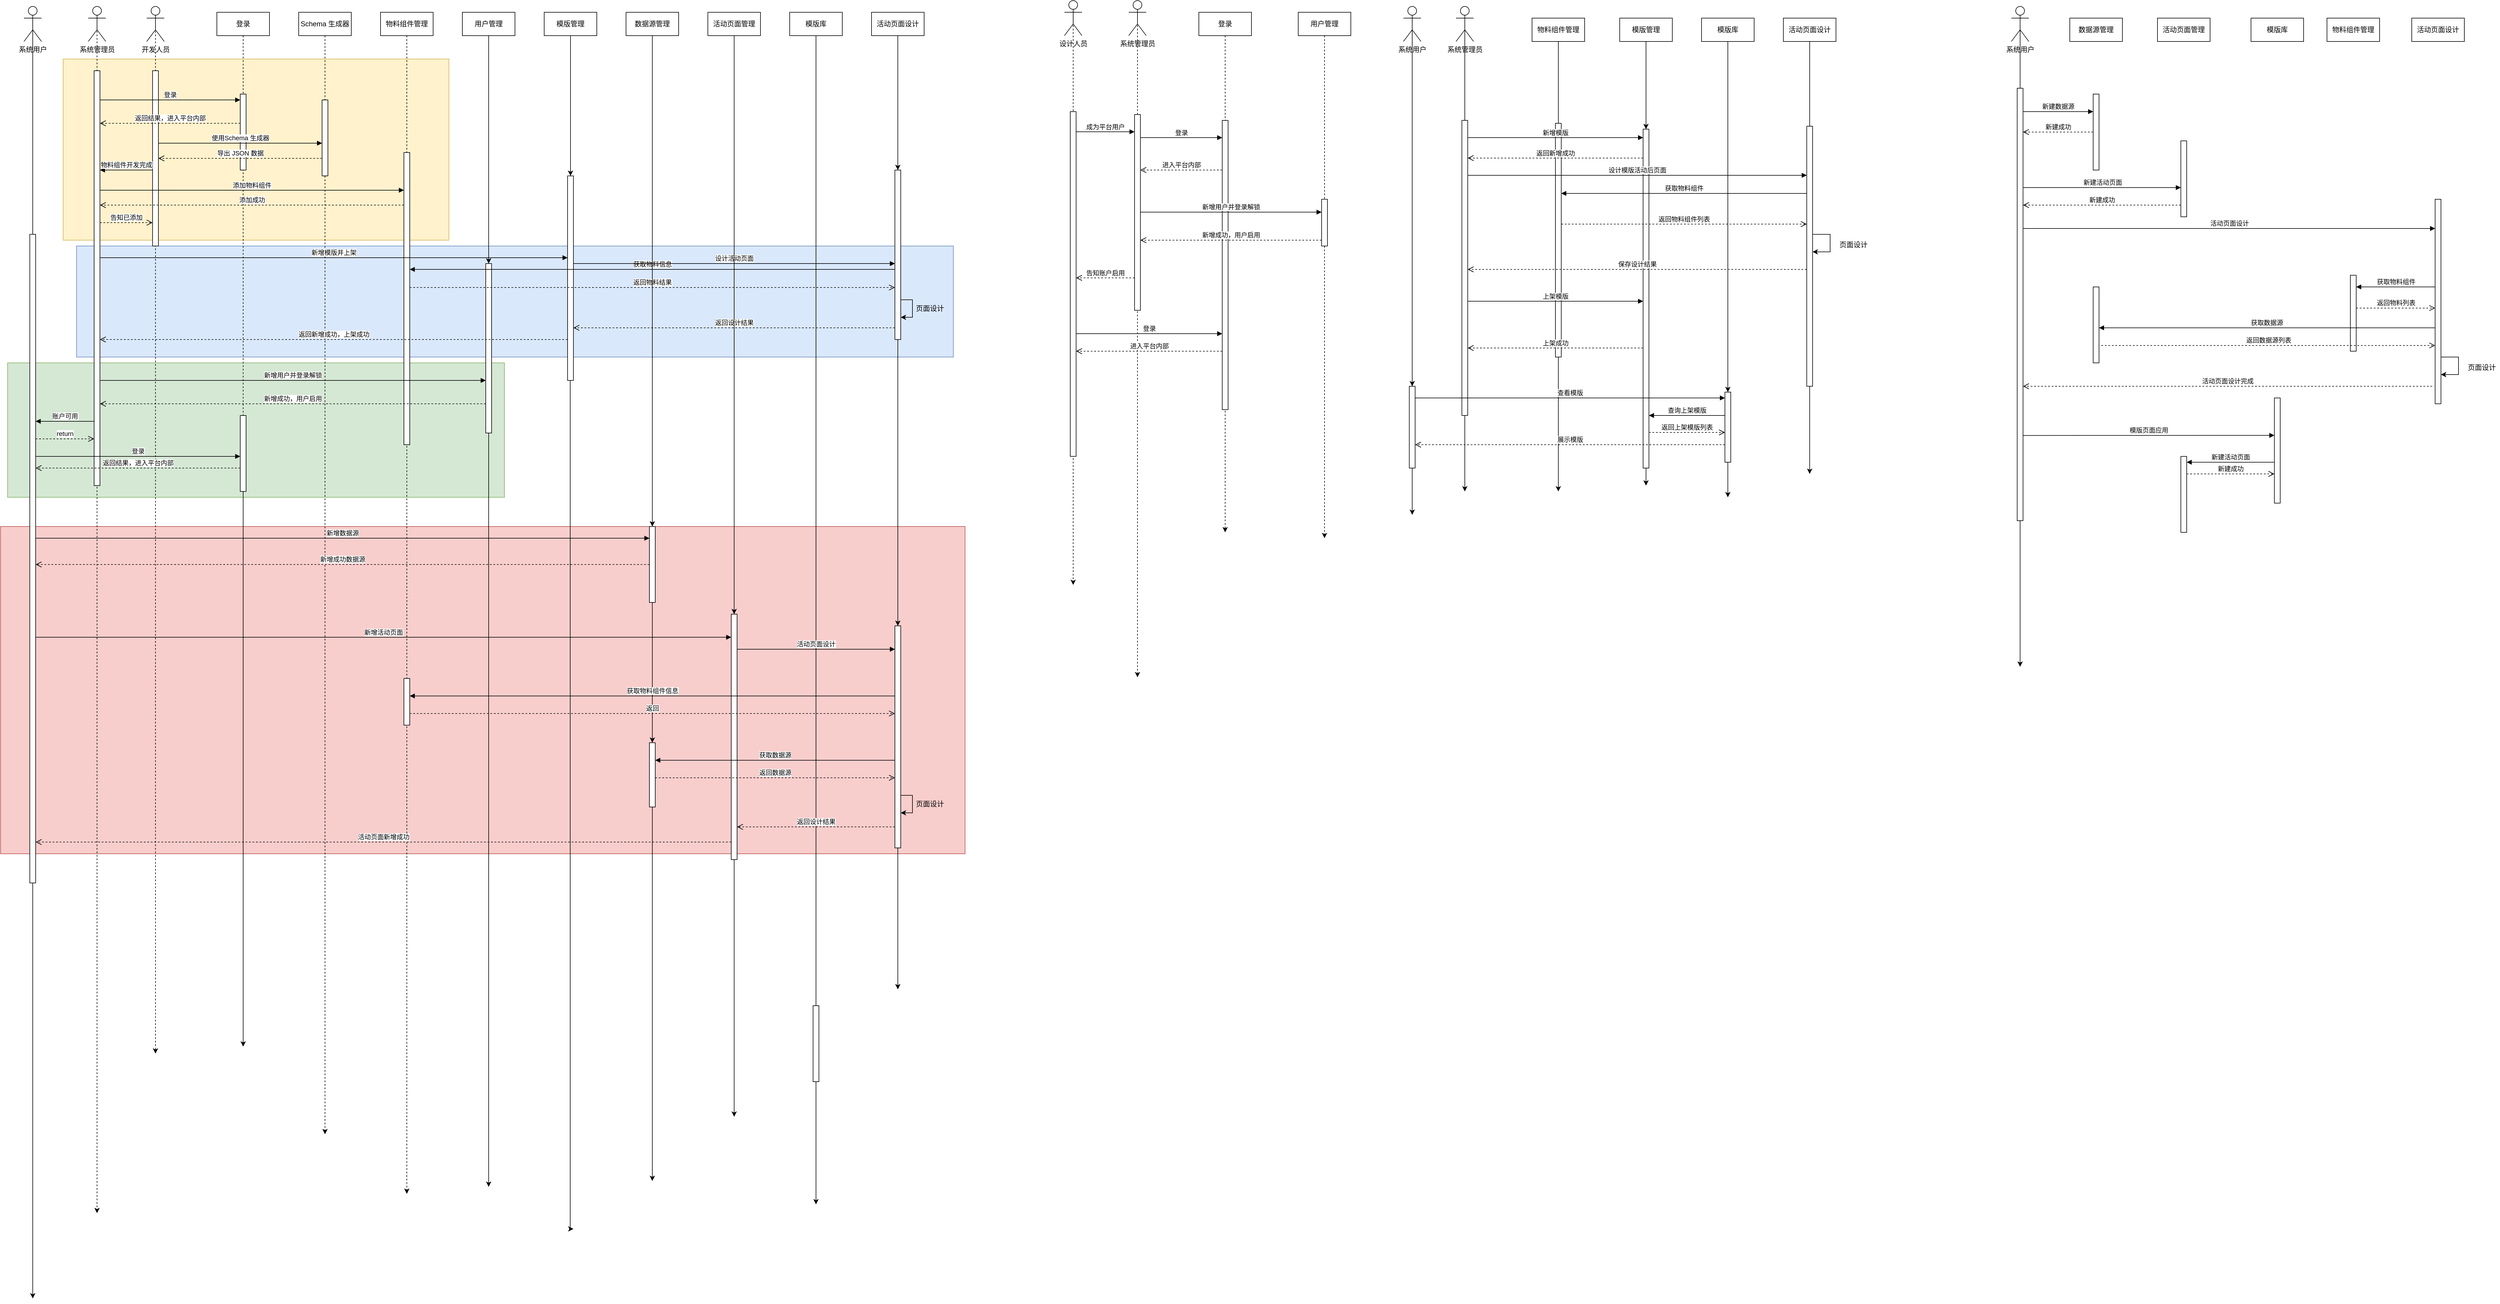 <mxfile version="24.0.5" type="github">
  <diagram name="第 1 页" id="caf_1REVSn8JRjJEHCf_">
    <mxGraphModel dx="1468" dy="938" grid="1" gridSize="10" guides="1" tooltips="1" connect="1" arrows="1" fold="1" page="1" pageScale="1" pageWidth="827" pageHeight="1169" math="0" shadow="0">
      <root>
        <mxCell id="0" />
        <mxCell id="1" parent="0" />
        <mxCell id="CDrrQhluDF5SGl6vh9CH-80" value="" style="rounded=0;whiteSpace=wrap;html=1;fillColor=#f8cecc;strokeColor=#b85450;" vertex="1" parent="1">
          <mxGeometry x="60" y="1240" width="1650" height="560" as="geometry" />
        </mxCell>
        <mxCell id="CDrrQhluDF5SGl6vh9CH-58" value="" style="rounded=0;whiteSpace=wrap;html=1;fillColor=#d5e8d4;strokeColor=#82b366;" vertex="1" parent="1">
          <mxGeometry x="72" y="960" width="850" height="230" as="geometry" />
        </mxCell>
        <mxCell id="CDrrQhluDF5SGl6vh9CH-55" value="" style="rounded=0;whiteSpace=wrap;html=1;fillColor=#dae8fc;strokeColor=#6c8ebf;" vertex="1" parent="1">
          <mxGeometry x="190" y="760" width="1500" height="190" as="geometry" />
        </mxCell>
        <mxCell id="CDrrQhluDF5SGl6vh9CH-53" value="" style="rounded=0;whiteSpace=wrap;html=1;fillColor=#fff2cc;strokeColor=#d6b656;" vertex="1" parent="1">
          <mxGeometry x="167" y="440" width="660" height="310" as="geometry" />
        </mxCell>
        <mxCell id="ha9m3MglX8LXZOVHsXi--34" style="edgeStyle=orthogonalEdgeStyle;rounded=0;orthogonalLoop=1;jettySize=auto;html=1;exitX=0.5;exitY=0.5;exitDx=0;exitDy=0;exitPerimeter=0;dashed=1;" parent="1" source="ha9m3MglX8LXZOVHsXi--2" edge="1">
          <mxGeometry relative="1" as="geometry">
            <mxPoint x="225" y="2415" as="targetPoint" />
          </mxGeometry>
        </mxCell>
        <mxCell id="ha9m3MglX8LXZOVHsXi--2" value="系统管理员" style="shape=umlActor;verticalLabelPosition=bottom;verticalAlign=top;html=1;outlineConnect=0;" parent="1" vertex="1">
          <mxGeometry x="210" y="350" width="30" height="60" as="geometry" />
        </mxCell>
        <mxCell id="ha9m3MglX8LXZOVHsXi--36" style="edgeStyle=orthogonalEdgeStyle;rounded=0;orthogonalLoop=1;jettySize=auto;html=1;exitX=0.5;exitY=0.5;exitDx=0;exitDy=0;exitPerimeter=0;dashed=1;" parent="1" source="ha9m3MglX8LXZOVHsXi--4" edge="1">
          <mxGeometry relative="1" as="geometry">
            <mxPoint x="325" y="2142" as="targetPoint" />
          </mxGeometry>
        </mxCell>
        <mxCell id="ha9m3MglX8LXZOVHsXi--4" value="开发人员" style="shape=umlActor;verticalLabelPosition=bottom;verticalAlign=top;html=1;outlineConnect=0;" parent="1" vertex="1">
          <mxGeometry x="310" y="350" width="30" height="60" as="geometry" />
        </mxCell>
        <mxCell id="NpqbZNAZsf2v34RqNU3o-10" style="edgeStyle=orthogonalEdgeStyle;rounded=0;orthogonalLoop=1;jettySize=auto;html=1;exitX=0.5;exitY=1;exitDx=0;exitDy=0;" parent="1" source="NpqbZNAZsf2v34RqNU3o-6" edge="1">
          <mxGeometry relative="1" as="geometry">
            <mxPoint x="475" y="2130" as="targetPoint" />
          </mxGeometry>
        </mxCell>
        <mxCell id="ha9m3MglX8LXZOVHsXi--5" value="登录" style="rounded=0;whiteSpace=wrap;html=1;" parent="1" vertex="1">
          <mxGeometry x="430" y="360" width="90" height="40" as="geometry" />
        </mxCell>
        <mxCell id="ha9m3MglX8LXZOVHsXi--31" style="edgeStyle=orthogonalEdgeStyle;rounded=0;orthogonalLoop=1;jettySize=auto;html=1;exitX=0.5;exitY=0.5;exitDx=0;exitDy=0;exitPerimeter=0;" parent="1" source="ha9m3MglX8LXZOVHsXi--6" edge="1">
          <mxGeometry relative="1" as="geometry">
            <mxPoint x="115" y="2561" as="targetPoint" />
          </mxGeometry>
        </mxCell>
        <mxCell id="ha9m3MglX8LXZOVHsXi--6" value="系统用户" style="shape=umlActor;verticalLabelPosition=bottom;verticalAlign=top;html=1;outlineConnect=0;" parent="1" vertex="1">
          <mxGeometry x="100" y="350" width="30" height="60" as="geometry" />
        </mxCell>
        <mxCell id="CDrrQhluDF5SGl6vh9CH-6" style="edgeStyle=orthogonalEdgeStyle;rounded=0;orthogonalLoop=1;jettySize=auto;html=1;exitX=0.5;exitY=1;exitDx=0;exitDy=0;dashed=1;" edge="1" parent="1" source="ha9m3MglX8LXZOVHsXi--7">
          <mxGeometry relative="1" as="geometry">
            <mxPoint x="615" y="2280" as="targetPoint" />
          </mxGeometry>
        </mxCell>
        <mxCell id="ha9m3MglX8LXZOVHsXi--7" value="Schema 生成器" style="rounded=0;whiteSpace=wrap;html=1;" parent="1" vertex="1">
          <mxGeometry x="570" y="360" width="90" height="40" as="geometry" />
        </mxCell>
        <mxCell id="CDrrQhluDF5SGl6vh9CH-10" style="edgeStyle=orthogonalEdgeStyle;rounded=0;orthogonalLoop=1;jettySize=auto;html=1;exitX=0.5;exitY=1;exitDx=0;exitDy=0;dashed=1;" edge="1" parent="1" source="ha9m3MglX8LXZOVHsXi--8">
          <mxGeometry relative="1" as="geometry">
            <mxPoint x="755" y="2382" as="targetPoint" />
          </mxGeometry>
        </mxCell>
        <mxCell id="ha9m3MglX8LXZOVHsXi--8" value="物料组件管理" style="rounded=0;whiteSpace=wrap;html=1;" parent="1" vertex="1">
          <mxGeometry x="710" y="360" width="90" height="40" as="geometry" />
        </mxCell>
        <mxCell id="CDrrQhluDF5SGl6vh9CH-29" style="edgeStyle=orthogonalEdgeStyle;rounded=0;orthogonalLoop=1;jettySize=auto;html=1;exitX=0.5;exitY=1;exitDx=0;exitDy=0;" edge="1" parent="1" source="CDrrQhluDF5SGl6vh9CH-28">
          <mxGeometry relative="1" as="geometry">
            <mxPoint x="895" y="2370" as="targetPoint" />
          </mxGeometry>
        </mxCell>
        <mxCell id="ha9m3MglX8LXZOVHsXi--9" value="用户管理" style="rounded=0;whiteSpace=wrap;html=1;" parent="1" vertex="1">
          <mxGeometry x="850" y="360" width="90" height="40" as="geometry" />
        </mxCell>
        <mxCell id="ha9m3MglX8LXZOVHsXi--10" value="模版管理" style="rounded=0;whiteSpace=wrap;html=1;" parent="1" vertex="1">
          <mxGeometry x="990" y="360" width="90" height="40" as="geometry" />
        </mxCell>
        <mxCell id="CDrrQhluDF5SGl6vh9CH-46" style="edgeStyle=orthogonalEdgeStyle;rounded=0;orthogonalLoop=1;jettySize=auto;html=1;exitX=0.5;exitY=1;exitDx=0;exitDy=0;" edge="1" parent="1" source="CDrrQhluDF5SGl6vh9CH-70">
          <mxGeometry relative="1" as="geometry">
            <mxPoint x="1175" y="2360" as="targetPoint" />
          </mxGeometry>
        </mxCell>
        <mxCell id="ha9m3MglX8LXZOVHsXi--11" value="数据源管理" style="rounded=0;whiteSpace=wrap;html=1;" parent="1" vertex="1">
          <mxGeometry x="1130" y="360" width="90" height="40" as="geometry" />
        </mxCell>
        <mxCell id="CDrrQhluDF5SGl6vh9CH-63" style="edgeStyle=orthogonalEdgeStyle;rounded=0;orthogonalLoop=1;jettySize=auto;html=1;exitX=0.5;exitY=1;exitDx=0;exitDy=0;" edge="1" parent="1" source="CDrrQhluDF5SGl6vh9CH-62">
          <mxGeometry relative="1" as="geometry">
            <mxPoint x="1315" y="2250" as="targetPoint" />
          </mxGeometry>
        </mxCell>
        <mxCell id="ha9m3MglX8LXZOVHsXi--12" value="活动页面管理" style="rounded=0;whiteSpace=wrap;html=1;" parent="1" vertex="1">
          <mxGeometry x="1270" y="360" width="90" height="40" as="geometry" />
        </mxCell>
        <mxCell id="CDrrQhluDF5SGl6vh9CH-82" style="edgeStyle=orthogonalEdgeStyle;rounded=0;orthogonalLoop=1;jettySize=auto;html=1;exitX=0.5;exitY=1;exitDx=0;exitDy=0;" edge="1" parent="1" source="ha9m3MglX8LXZOVHsXi--13">
          <mxGeometry relative="1" as="geometry">
            <mxPoint x="1455" y="2400" as="targetPoint" />
          </mxGeometry>
        </mxCell>
        <mxCell id="ha9m3MglX8LXZOVHsXi--13" value="模版库" style="rounded=0;whiteSpace=wrap;html=1;" parent="1" vertex="1">
          <mxGeometry x="1410" y="360" width="90" height="40" as="geometry" />
        </mxCell>
        <mxCell id="CDrrQhluDF5SGl6vh9CH-19" style="edgeStyle=orthogonalEdgeStyle;rounded=0;orthogonalLoop=1;jettySize=auto;html=1;exitX=0.5;exitY=1;exitDx=0;exitDy=0;" edge="1" parent="1" source="CDrrQhluDF5SGl6vh9CH-66">
          <mxGeometry relative="1" as="geometry">
            <mxPoint x="1595" y="2032" as="targetPoint" />
          </mxGeometry>
        </mxCell>
        <mxCell id="ha9m3MglX8LXZOVHsXi--14" value="活动页面设计" style="rounded=0;whiteSpace=wrap;html=1;" parent="1" vertex="1">
          <mxGeometry x="1550" y="360" width="90" height="40" as="geometry" />
        </mxCell>
        <mxCell id="ha9m3MglX8LXZOVHsXi--28" value="" style="html=1;points=[[0,0,0,0,5],[0,1,0,0,-5],[1,0,0,0,5],[1,1,0,0,-5]];perimeter=orthogonalPerimeter;outlineConnect=0;targetShapes=umlLifeline;portConstraint=eastwest;newEdgeStyle={&quot;curved&quot;:0,&quot;rounded&quot;:0};" parent="1" vertex="1">
          <mxGeometry x="110" y="740" width="10" height="1110" as="geometry" />
        </mxCell>
        <mxCell id="ha9m3MglX8LXZOVHsXi--32" value="" style="html=1;points=[[0,0,0,0,5],[0,1,0,0,-5],[1,0,0,0,5],[1,1,0,0,-5]];perimeter=orthogonalPerimeter;outlineConnect=0;targetShapes=umlLifeline;portConstraint=eastwest;newEdgeStyle={&quot;curved&quot;:0,&quot;rounded&quot;:0};" parent="1" vertex="1">
          <mxGeometry x="220" y="460" width="10" height="710" as="geometry" />
        </mxCell>
        <mxCell id="ha9m3MglX8LXZOVHsXi--35" value="" style="html=1;points=[[0,0,0,0,5],[0,1,0,0,-5],[1,0,0,0,5],[1,1,0,0,-5]];perimeter=orthogonalPerimeter;outlineConnect=0;targetShapes=umlLifeline;portConstraint=eastwest;newEdgeStyle={&quot;curved&quot;:0,&quot;rounded&quot;:0};" parent="1" vertex="1">
          <mxGeometry x="320" y="460" width="10" height="300" as="geometry" />
        </mxCell>
        <mxCell id="NpqbZNAZsf2v34RqNU3o-8" value="登录" style="html=1;verticalAlign=bottom;endArrow=block;curved=0;rounded=0;" parent="1" edge="1">
          <mxGeometry width="80" relative="1" as="geometry">
            <mxPoint x="230" y="510" as="sourcePoint" />
            <mxPoint x="470" y="510" as="targetPoint" />
          </mxGeometry>
        </mxCell>
        <mxCell id="NpqbZNAZsf2v34RqNU3o-9" value="返回结果，进入平台内部" style="html=1;verticalAlign=bottom;endArrow=open;dashed=1;endSize=8;curved=0;rounded=0;" parent="1" source="NpqbZNAZsf2v34RqNU3o-2" edge="1">
          <mxGeometry relative="1" as="geometry">
            <mxPoint x="310" y="550" as="sourcePoint" />
            <mxPoint x="230" y="550" as="targetPoint" />
          </mxGeometry>
        </mxCell>
        <mxCell id="NpqbZNAZsf2v34RqNU3o-11" value="" style="edgeStyle=orthogonalEdgeStyle;rounded=0;orthogonalLoop=1;jettySize=auto;html=1;exitX=0.5;exitY=1;exitDx=0;exitDy=0;endArrow=none;endFill=0;dashed=1;" parent="1" source="ha9m3MglX8LXZOVHsXi--5" target="NpqbZNAZsf2v34RqNU3o-6" edge="1">
          <mxGeometry relative="1" as="geometry">
            <mxPoint x="475" y="1492" as="targetPoint" />
            <mxPoint x="475" y="400" as="sourcePoint" />
            <Array as="points">
              <mxPoint x="475" y="870" />
              <mxPoint x="475" y="870" />
            </Array>
          </mxGeometry>
        </mxCell>
        <mxCell id="NpqbZNAZsf2v34RqNU3o-2" value="" style="html=1;points=[[0,0,0,0,5],[0,1,0,0,-5],[1,0,0,0,5],[1,1,0,0,-5]];perimeter=orthogonalPerimeter;outlineConnect=0;targetShapes=umlLifeline;portConstraint=eastwest;newEdgeStyle={&quot;curved&quot;:0,&quot;rounded&quot;:0};" parent="1" vertex="1">
          <mxGeometry x="470" y="500" width="10" height="130" as="geometry" />
        </mxCell>
        <mxCell id="NpqbZNAZsf2v34RqNU3o-6" value="" style="html=1;points=[[0,0,0,0,5],[0,1,0,0,-5],[1,0,0,0,5],[1,1,0,0,-5]];perimeter=orthogonalPerimeter;outlineConnect=0;targetShapes=umlLifeline;portConstraint=eastwest;newEdgeStyle={&quot;curved&quot;:0,&quot;rounded&quot;:0};" parent="1" vertex="1">
          <mxGeometry x="470" y="1050" width="10" height="130" as="geometry" />
        </mxCell>
        <mxCell id="NpqbZNAZsf2v34RqNU3o-12" value="" style="html=1;points=[[0,0,0,0,5],[0,1,0,0,-5],[1,0,0,0,5],[1,1,0,0,-5]];perimeter=orthogonalPerimeter;outlineConnect=0;targetShapes=umlLifeline;portConstraint=eastwest;newEdgeStyle={&quot;curved&quot;:0,&quot;rounded&quot;:0};" parent="1" vertex="1">
          <mxGeometry x="610" y="510" width="10" height="130" as="geometry" />
        </mxCell>
        <mxCell id="CDrrQhluDF5SGl6vh9CH-1" value="使用Schema 生成器" style="html=1;verticalAlign=bottom;endArrow=block;curved=0;rounded=0;" edge="1" parent="1">
          <mxGeometry width="80" relative="1" as="geometry">
            <mxPoint x="330" y="584" as="sourcePoint" />
            <mxPoint x="610" y="584" as="targetPoint" />
          </mxGeometry>
        </mxCell>
        <mxCell id="CDrrQhluDF5SGl6vh9CH-2" value="导出 JSON 数据" style="html=1;verticalAlign=bottom;endArrow=open;dashed=1;endSize=8;curved=0;rounded=0;" edge="1" parent="1">
          <mxGeometry relative="1" as="geometry">
            <mxPoint x="610" y="610" as="sourcePoint" />
            <mxPoint x="330" y="610" as="targetPoint" />
          </mxGeometry>
        </mxCell>
        <mxCell id="CDrrQhluDF5SGl6vh9CH-7" value="" style="html=1;points=[[0,0,0,0,5],[0,1,0,0,-5],[1,0,0,0,5],[1,1,0,0,-5]];perimeter=orthogonalPerimeter;outlineConnect=0;targetShapes=umlLifeline;portConstraint=eastwest;newEdgeStyle={&quot;curved&quot;:0,&quot;rounded&quot;:0};" vertex="1" parent="1">
          <mxGeometry x="750" y="600" width="10" height="500" as="geometry" />
        </mxCell>
        <mxCell id="CDrrQhluDF5SGl6vh9CH-8" value="物料组件开发完成" style="html=1;verticalAlign=bottom;endArrow=block;curved=0;rounded=0;" edge="1" parent="1">
          <mxGeometry width="80" relative="1" as="geometry">
            <mxPoint x="320" y="630" as="sourcePoint" />
            <mxPoint x="230" y="630" as="targetPoint" />
          </mxGeometry>
        </mxCell>
        <mxCell id="CDrrQhluDF5SGl6vh9CH-9" value="添加物料组件" style="html=1;verticalAlign=bottom;endArrow=block;curved=0;rounded=0;" edge="1" parent="1" target="CDrrQhluDF5SGl6vh9CH-7">
          <mxGeometry width="80" relative="1" as="geometry">
            <mxPoint x="230" y="664.5" as="sourcePoint" />
            <mxPoint x="310" y="664.5" as="targetPoint" />
            <mxPoint as="offset" />
          </mxGeometry>
        </mxCell>
        <mxCell id="CDrrQhluDF5SGl6vh9CH-11" value="添加成功" style="html=1;verticalAlign=bottom;endArrow=open;dashed=1;endSize=8;curved=0;rounded=0;exitX=0;exitY=1;exitDx=0;exitDy=-5;exitPerimeter=0;" edge="1" parent="1">
          <mxGeometry relative="1" as="geometry">
            <mxPoint x="750" y="690" as="sourcePoint" />
            <mxPoint x="230" y="690" as="targetPoint" />
            <mxPoint as="offset" />
          </mxGeometry>
        </mxCell>
        <mxCell id="CDrrQhluDF5SGl6vh9CH-13" value="告知已添加" style="html=1;verticalAlign=bottom;endArrow=open;dashed=1;endSize=8;curved=0;rounded=0;" edge="1" parent="1" target="ha9m3MglX8LXZOVHsXi--35">
          <mxGeometry relative="1" as="geometry">
            <mxPoint x="230" y="720" as="sourcePoint" />
            <mxPoint x="310" y="720" as="targetPoint" />
            <mxPoint as="offset" />
          </mxGeometry>
        </mxCell>
        <mxCell id="CDrrQhluDF5SGl6vh9CH-22" value="" style="edgeStyle=orthogonalEdgeStyle;rounded=0;orthogonalLoop=1;jettySize=auto;html=1;exitX=0.5;exitY=1;exitDx=0;exitDy=0;" edge="1" parent="1" source="ha9m3MglX8LXZOVHsXi--14" target="CDrrQhluDF5SGl6vh9CH-21">
          <mxGeometry relative="1" as="geometry">
            <mxPoint x="1595" y="1270" as="targetPoint" />
            <mxPoint x="1595" y="400" as="sourcePoint" />
            <Array as="points">
              <mxPoint x="1595" y="650" />
              <mxPoint x="1595" y="650" />
            </Array>
          </mxGeometry>
        </mxCell>
        <mxCell id="CDrrQhluDF5SGl6vh9CH-21" value="" style="html=1;points=[[0,0,0,0,5],[0,1,0,0,-5],[1,0,0,0,5],[1,1,0,0,-5]];perimeter=orthogonalPerimeter;outlineConnect=0;targetShapes=umlLifeline;portConstraint=eastwest;newEdgeStyle={&quot;curved&quot;:0,&quot;rounded&quot;:0};" vertex="1" parent="1">
          <mxGeometry x="1590" y="630" width="10" height="290" as="geometry" />
        </mxCell>
        <mxCell id="CDrrQhluDF5SGl6vh9CH-30" value="" style="edgeStyle=orthogonalEdgeStyle;rounded=0;orthogonalLoop=1;jettySize=auto;html=1;exitX=0.5;exitY=1;exitDx=0;exitDy=0;" edge="1" parent="1" source="ha9m3MglX8LXZOVHsXi--9" target="CDrrQhluDF5SGl6vh9CH-28">
          <mxGeometry relative="1" as="geometry">
            <mxPoint x="895" y="1691" as="targetPoint" />
            <mxPoint x="895" y="400" as="sourcePoint" />
            <Array as="points">
              <mxPoint x="895" y="740" />
              <mxPoint x="895" y="740" />
            </Array>
          </mxGeometry>
        </mxCell>
        <mxCell id="CDrrQhluDF5SGl6vh9CH-28" value="" style="html=1;points=[[0,0,0,0,5],[0,1,0,0,-5],[1,0,0,0,5],[1,1,0,0,-5]];perimeter=orthogonalPerimeter;outlineConnect=0;targetShapes=umlLifeline;portConstraint=eastwest;newEdgeStyle={&quot;curved&quot;:0,&quot;rounded&quot;:0};" vertex="1" parent="1">
          <mxGeometry x="890" y="790" width="10" height="290" as="geometry" />
        </mxCell>
        <mxCell id="CDrrQhluDF5SGl6vh9CH-31" value="新增用户并登录解锁" style="html=1;verticalAlign=bottom;endArrow=block;curved=0;rounded=0;" edge="1" parent="1">
          <mxGeometry width="80" relative="1" as="geometry">
            <mxPoint x="230" y="990" as="sourcePoint" />
            <mxPoint x="890" y="990" as="targetPoint" />
            <mxPoint as="offset" />
          </mxGeometry>
        </mxCell>
        <mxCell id="CDrrQhluDF5SGl6vh9CH-32" value="新增成功，用户启用" style="html=1;verticalAlign=bottom;endArrow=open;dashed=1;endSize=8;curved=0;rounded=0;" edge="1" parent="1">
          <mxGeometry relative="1" as="geometry">
            <mxPoint x="890" y="1030" as="sourcePoint" />
            <mxPoint x="230" y="1030" as="targetPoint" />
            <Array as="points">
              <mxPoint x="690" y="1030" />
            </Array>
            <mxPoint as="offset" />
          </mxGeometry>
        </mxCell>
        <mxCell id="CDrrQhluDF5SGl6vh9CH-33" value="账户可用" style="html=1;verticalAlign=bottom;endArrow=block;curved=0;rounded=0;" edge="1" parent="1">
          <mxGeometry width="80" relative="1" as="geometry">
            <mxPoint x="220" y="1060" as="sourcePoint" />
            <mxPoint x="120" y="1060" as="targetPoint" />
          </mxGeometry>
        </mxCell>
        <mxCell id="CDrrQhluDF5SGl6vh9CH-34" value="return" style="html=1;verticalAlign=bottom;endArrow=open;dashed=1;endSize=8;curved=0;rounded=0;" edge="1" parent="1">
          <mxGeometry relative="1" as="geometry">
            <mxPoint x="120" y="1090" as="sourcePoint" />
            <mxPoint x="220" y="1090" as="targetPoint" />
          </mxGeometry>
        </mxCell>
        <mxCell id="CDrrQhluDF5SGl6vh9CH-35" value="登录" style="html=1;verticalAlign=bottom;endArrow=block;curved=0;rounded=0;" edge="1" parent="1">
          <mxGeometry width="80" relative="1" as="geometry">
            <mxPoint x="120" y="1120" as="sourcePoint" />
            <mxPoint x="470" y="1120" as="targetPoint" />
          </mxGeometry>
        </mxCell>
        <mxCell id="CDrrQhluDF5SGl6vh9CH-36" value="返回结果，进入平台内部" style="html=1;verticalAlign=bottom;endArrow=open;dashed=1;endSize=8;curved=0;rounded=0;" edge="1" parent="1">
          <mxGeometry relative="1" as="geometry">
            <mxPoint x="470" y="1140" as="sourcePoint" />
            <mxPoint x="120" y="1140" as="targetPoint" />
          </mxGeometry>
        </mxCell>
        <mxCell id="CDrrQhluDF5SGl6vh9CH-38" value="" style="edgeStyle=orthogonalEdgeStyle;rounded=0;orthogonalLoop=1;jettySize=auto;html=1;exitX=0.5;exitY=1;exitDx=0;exitDy=0;" edge="1" parent="1" source="ha9m3MglX8LXZOVHsXi--10" target="CDrrQhluDF5SGl6vh9CH-15">
          <mxGeometry relative="1" as="geometry">
            <mxPoint x="1035" y="1230" as="targetPoint" />
            <mxPoint x="1035" y="400" as="sourcePoint" />
            <Array as="points">
              <mxPoint x="1035" y="620" />
              <mxPoint x="1035" y="620" />
            </Array>
          </mxGeometry>
        </mxCell>
        <mxCell id="CDrrQhluDF5SGl6vh9CH-57" style="edgeStyle=orthogonalEdgeStyle;rounded=0;orthogonalLoop=1;jettySize=auto;html=1;curved=0;exitX=1;exitY=1;exitDx=0;exitDy=-5;exitPerimeter=0;" edge="1" parent="1">
          <mxGeometry relative="1" as="geometry">
            <mxPoint x="1040" y="2442" as="targetPoint" />
            <mxPoint x="1034.5" y="990" as="sourcePoint" />
            <Array as="points">
              <mxPoint x="1034.5" y="1055" />
              <mxPoint x="1034.5" y="1055" />
            </Array>
          </mxGeometry>
        </mxCell>
        <mxCell id="CDrrQhluDF5SGl6vh9CH-15" value="" style="html=1;points=[[0,0,0,0,5],[0,1,0,0,-5],[1,0,0,0,5],[1,1,0,0,-5]];perimeter=orthogonalPerimeter;outlineConnect=0;targetShapes=umlLifeline;portConstraint=eastwest;newEdgeStyle={&quot;curved&quot;:0,&quot;rounded&quot;:0};" vertex="1" parent="1">
          <mxGeometry x="1030" y="640" width="10" height="350" as="geometry" />
        </mxCell>
        <mxCell id="CDrrQhluDF5SGl6vh9CH-39" value="新增模版并上架" style="html=1;verticalAlign=bottom;endArrow=block;curved=0;rounded=0;" edge="1" parent="1">
          <mxGeometry width="80" relative="1" as="geometry">
            <mxPoint x="230" y="780" as="sourcePoint" />
            <mxPoint x="1030" y="780" as="targetPoint" />
          </mxGeometry>
        </mxCell>
        <mxCell id="CDrrQhluDF5SGl6vh9CH-40" value="获取物料信息" style="html=1;verticalAlign=bottom;endArrow=block;curved=0;rounded=0;" edge="1" parent="1">
          <mxGeometry width="80" relative="1" as="geometry">
            <mxPoint x="1590" y="800" as="sourcePoint" />
            <mxPoint x="760" y="800" as="targetPoint" />
            <mxPoint as="offset" />
          </mxGeometry>
        </mxCell>
        <mxCell id="CDrrQhluDF5SGl6vh9CH-41" value="返回物料结果" style="html=1;verticalAlign=bottom;endArrow=open;dashed=1;endSize=8;curved=0;rounded=0;" edge="1" parent="1">
          <mxGeometry relative="1" as="geometry">
            <mxPoint x="760" y="831" as="sourcePoint" />
            <mxPoint x="1590" y="831" as="targetPoint" />
            <mxPoint as="offset" />
          </mxGeometry>
        </mxCell>
        <mxCell id="CDrrQhluDF5SGl6vh9CH-42" value="设计活动页面" style="html=1;verticalAlign=bottom;endArrow=block;curved=0;rounded=0;" edge="1" parent="1">
          <mxGeometry width="80" relative="1" as="geometry">
            <mxPoint x="1040" y="790" as="sourcePoint" />
            <mxPoint x="1590" y="790" as="targetPoint" />
            <mxPoint as="offset" />
          </mxGeometry>
        </mxCell>
        <mxCell id="CDrrQhluDF5SGl6vh9CH-43" value="返回设计结果" style="html=1;verticalAlign=bottom;endArrow=open;dashed=1;endSize=8;curved=0;rounded=0;" edge="1" parent="1">
          <mxGeometry relative="1" as="geometry">
            <mxPoint x="1590" y="900" as="sourcePoint" />
            <mxPoint x="1040" y="900" as="targetPoint" />
            <mxPoint as="offset" />
          </mxGeometry>
        </mxCell>
        <mxCell id="CDrrQhluDF5SGl6vh9CH-44" value="返回新增成功，上架成功" style="html=1;verticalAlign=bottom;endArrow=open;dashed=1;endSize=8;curved=0;rounded=0;" edge="1" parent="1">
          <mxGeometry relative="1" as="geometry">
            <mxPoint x="1030" y="920" as="sourcePoint" />
            <mxPoint x="230" y="920" as="targetPoint" />
          </mxGeometry>
        </mxCell>
        <mxCell id="CDrrQhluDF5SGl6vh9CH-47" value="" style="edgeStyle=orthogonalEdgeStyle;rounded=0;orthogonalLoop=1;jettySize=auto;html=1;exitX=0.5;exitY=1;exitDx=0;exitDy=0;" edge="1" parent="1" source="ha9m3MglX8LXZOVHsXi--11" target="CDrrQhluDF5SGl6vh9CH-37">
          <mxGeometry relative="1" as="geometry">
            <mxPoint x="1175" y="1562" as="targetPoint" />
            <mxPoint x="1175" y="400" as="sourcePoint" />
            <Array as="points">
              <mxPoint x="1175" y="950" />
              <mxPoint x="1175" y="950" />
            </Array>
          </mxGeometry>
        </mxCell>
        <mxCell id="CDrrQhluDF5SGl6vh9CH-37" value="" style="html=1;points=[[0,0,0,0,5],[0,1,0,0,-5],[1,0,0,0,5],[1,1,0,0,-5]];perimeter=orthogonalPerimeter;outlineConnect=0;targetShapes=umlLifeline;portConstraint=eastwest;newEdgeStyle={&quot;curved&quot;:0,&quot;rounded&quot;:0};" vertex="1" parent="1">
          <mxGeometry x="1170" y="1240" width="10" height="130" as="geometry" />
        </mxCell>
        <mxCell id="CDrrQhluDF5SGl6vh9CH-50" value="" style="endArrow=classic;html=1;rounded=0;" edge="1" parent="1">
          <mxGeometry width="50" height="50" relative="1" as="geometry">
            <mxPoint x="1600" y="852" as="sourcePoint" />
            <mxPoint x="1600" y="882" as="targetPoint" />
            <Array as="points">
              <mxPoint x="1620" y="852" />
              <mxPoint x="1620" y="882" />
            </Array>
          </mxGeometry>
        </mxCell>
        <mxCell id="CDrrQhluDF5SGl6vh9CH-51" value="页面设计" style="text;html=1;align=center;verticalAlign=middle;whiteSpace=wrap;rounded=0;" vertex="1" parent="1">
          <mxGeometry x="1620" y="852" width="60" height="30" as="geometry" />
        </mxCell>
        <mxCell id="CDrrQhluDF5SGl6vh9CH-60" value="新增数据源" style="html=1;verticalAlign=bottom;endArrow=block;curved=0;rounded=0;" edge="1" parent="1">
          <mxGeometry width="80" relative="1" as="geometry">
            <mxPoint x="120" y="1260" as="sourcePoint" />
            <mxPoint x="1170" y="1260" as="targetPoint" />
          </mxGeometry>
        </mxCell>
        <mxCell id="CDrrQhluDF5SGl6vh9CH-61" value="新增成功数据源" style="html=1;verticalAlign=bottom;endArrow=open;dashed=1;endSize=8;curved=0;rounded=0;" edge="1" parent="1" source="CDrrQhluDF5SGl6vh9CH-37" target="ha9m3MglX8LXZOVHsXi--28">
          <mxGeometry relative="1" as="geometry">
            <mxPoint x="890" y="1320" as="sourcePoint" />
            <mxPoint x="810" y="1320" as="targetPoint" />
            <mxPoint as="offset" />
          </mxGeometry>
        </mxCell>
        <mxCell id="CDrrQhluDF5SGl6vh9CH-64" value="" style="edgeStyle=orthogonalEdgeStyle;rounded=0;orthogonalLoop=1;jettySize=auto;html=1;exitX=0.5;exitY=1;exitDx=0;exitDy=0;" edge="1" parent="1" source="ha9m3MglX8LXZOVHsXi--12" target="CDrrQhluDF5SGl6vh9CH-62">
          <mxGeometry relative="1" as="geometry">
            <mxPoint x="1315" y="2082" as="targetPoint" />
            <mxPoint x="1315" y="400" as="sourcePoint" />
            <Array as="points">
              <mxPoint x="1315" y="1160" />
              <mxPoint x="1315" y="1160" />
            </Array>
          </mxGeometry>
        </mxCell>
        <mxCell id="CDrrQhluDF5SGl6vh9CH-62" value="" style="html=1;points=[[0,0,0,0,5],[0,1,0,0,-5],[1,0,0,0,5],[1,1,0,0,-5]];perimeter=orthogonalPerimeter;outlineConnect=0;targetShapes=umlLifeline;portConstraint=eastwest;newEdgeStyle={&quot;curved&quot;:0,&quot;rounded&quot;:0};" vertex="1" parent="1">
          <mxGeometry x="1310" y="1390" width="10" height="420" as="geometry" />
        </mxCell>
        <mxCell id="CDrrQhluDF5SGl6vh9CH-65" value="新增活动页面" style="html=1;verticalAlign=bottom;endArrow=block;curved=0;rounded=0;" edge="1" parent="1" target="CDrrQhluDF5SGl6vh9CH-62">
          <mxGeometry width="80" relative="1" as="geometry">
            <mxPoint x="120" y="1429.5" as="sourcePoint" />
            <mxPoint x="910" y="1429.5" as="targetPoint" />
            <mxPoint as="offset" />
          </mxGeometry>
        </mxCell>
        <mxCell id="CDrrQhluDF5SGl6vh9CH-67" value="" style="edgeStyle=orthogonalEdgeStyle;rounded=0;orthogonalLoop=1;jettySize=auto;html=1;exitX=0.5;exitY=1;exitDx=0;exitDy=0;" edge="1" parent="1" source="CDrrQhluDF5SGl6vh9CH-21" target="CDrrQhluDF5SGl6vh9CH-66">
          <mxGeometry relative="1" as="geometry">
            <mxPoint x="1595" y="2032" as="targetPoint" />
            <mxPoint x="1595" y="920" as="sourcePoint" />
            <Array as="points">
              <mxPoint x="1595" y="1370" />
              <mxPoint x="1595" y="1370" />
            </Array>
          </mxGeometry>
        </mxCell>
        <mxCell id="CDrrQhluDF5SGl6vh9CH-66" value="" style="html=1;points=[[0,0,0,0,5],[0,1,0,0,-5],[1,0,0,0,5],[1,1,0,0,-5]];perimeter=orthogonalPerimeter;outlineConnect=0;targetShapes=umlLifeline;portConstraint=eastwest;newEdgeStyle={&quot;curved&quot;:0,&quot;rounded&quot;:0};" vertex="1" parent="1">
          <mxGeometry x="1590" y="1410" width="10" height="380" as="geometry" />
        </mxCell>
        <mxCell id="CDrrQhluDF5SGl6vh9CH-68" value="活动页面设计" style="html=1;verticalAlign=bottom;endArrow=block;curved=0;rounded=0;" edge="1" parent="1" target="CDrrQhluDF5SGl6vh9CH-66">
          <mxGeometry width="80" relative="1" as="geometry">
            <mxPoint x="1320" y="1450" as="sourcePoint" />
            <mxPoint x="1400" y="1450" as="targetPoint" />
          </mxGeometry>
        </mxCell>
        <mxCell id="CDrrQhluDF5SGl6vh9CH-69" value="" style="html=1;points=[[0,0,0,0,5],[0,1,0,0,-5],[1,0,0,0,5],[1,1,0,0,-5]];perimeter=orthogonalPerimeter;outlineConnect=0;targetShapes=umlLifeline;portConstraint=eastwest;newEdgeStyle={&quot;curved&quot;:0,&quot;rounded&quot;:0};" vertex="1" parent="1">
          <mxGeometry x="750" y="1500" width="10" height="80" as="geometry" />
        </mxCell>
        <mxCell id="CDrrQhluDF5SGl6vh9CH-71" value="" style="edgeStyle=orthogonalEdgeStyle;rounded=0;orthogonalLoop=1;jettySize=auto;html=1;exitX=0.5;exitY=1;exitDx=0;exitDy=0;" edge="1" parent="1" source="CDrrQhluDF5SGl6vh9CH-37" target="CDrrQhluDF5SGl6vh9CH-70">
          <mxGeometry relative="1" as="geometry">
            <mxPoint x="1175" y="2360" as="targetPoint" />
            <mxPoint x="1175" y="1370" as="sourcePoint" />
            <Array as="points">
              <mxPoint x="1175" y="1530" />
              <mxPoint x="1175" y="1530" />
            </Array>
          </mxGeometry>
        </mxCell>
        <mxCell id="CDrrQhluDF5SGl6vh9CH-70" value="" style="html=1;points=[[0,0,0,0,5],[0,1,0,0,-5],[1,0,0,0,5],[1,1,0,0,-5]];perimeter=orthogonalPerimeter;outlineConnect=0;targetShapes=umlLifeline;portConstraint=eastwest;newEdgeStyle={&quot;curved&quot;:0,&quot;rounded&quot;:0};" vertex="1" parent="1">
          <mxGeometry x="1170" y="1610" width="10" height="110" as="geometry" />
        </mxCell>
        <mxCell id="CDrrQhluDF5SGl6vh9CH-72" value="获取物料组件信息" style="html=1;verticalAlign=bottom;endArrow=block;curved=0;rounded=0;" edge="1" parent="1">
          <mxGeometry width="80" relative="1" as="geometry">
            <mxPoint x="1590" y="1530" as="sourcePoint" />
            <mxPoint x="760" y="1530" as="targetPoint" />
          </mxGeometry>
        </mxCell>
        <mxCell id="CDrrQhluDF5SGl6vh9CH-73" value="返回" style="html=1;verticalAlign=bottom;endArrow=open;dashed=1;endSize=8;curved=0;rounded=0;" edge="1" parent="1">
          <mxGeometry relative="1" as="geometry">
            <mxPoint x="760" y="1560" as="sourcePoint" />
            <mxPoint x="1590" y="1560" as="targetPoint" />
          </mxGeometry>
        </mxCell>
        <mxCell id="CDrrQhluDF5SGl6vh9CH-74" value="获取数据源" style="html=1;verticalAlign=bottom;endArrow=block;curved=0;rounded=0;" edge="1" parent="1">
          <mxGeometry width="80" relative="1" as="geometry">
            <mxPoint x="1590" y="1640" as="sourcePoint" />
            <mxPoint x="1180" y="1640" as="targetPoint" />
          </mxGeometry>
        </mxCell>
        <mxCell id="CDrrQhluDF5SGl6vh9CH-75" value="返回数据源" style="html=1;verticalAlign=bottom;endArrow=open;dashed=1;endSize=8;curved=0;rounded=0;" edge="1" parent="1">
          <mxGeometry relative="1" as="geometry">
            <mxPoint x="1180" y="1670" as="sourcePoint" />
            <mxPoint x="1590" y="1670" as="targetPoint" />
          </mxGeometry>
        </mxCell>
        <mxCell id="CDrrQhluDF5SGl6vh9CH-76" value="" style="endArrow=classic;html=1;rounded=0;" edge="1" parent="1">
          <mxGeometry width="50" height="50" relative="1" as="geometry">
            <mxPoint x="1600" y="1700" as="sourcePoint" />
            <mxPoint x="1600" y="1730" as="targetPoint" />
            <Array as="points">
              <mxPoint x="1620" y="1700" />
              <mxPoint x="1620" y="1730" />
            </Array>
          </mxGeometry>
        </mxCell>
        <mxCell id="CDrrQhluDF5SGl6vh9CH-77" value="页面设计" style="text;html=1;align=center;verticalAlign=middle;whiteSpace=wrap;rounded=0;" vertex="1" parent="1">
          <mxGeometry x="1620" y="1700" width="60" height="30" as="geometry" />
        </mxCell>
        <mxCell id="CDrrQhluDF5SGl6vh9CH-78" value="返回设计结果" style="html=1;verticalAlign=bottom;endArrow=open;dashed=1;endSize=8;curved=0;rounded=0;" edge="1" parent="1">
          <mxGeometry relative="1" as="geometry">
            <mxPoint x="1590" y="1754" as="sourcePoint" />
            <mxPoint x="1320" y="1754" as="targetPoint" />
            <mxPoint as="offset" />
          </mxGeometry>
        </mxCell>
        <mxCell id="CDrrQhluDF5SGl6vh9CH-79" value="活动页面新增成功" style="html=1;verticalAlign=bottom;endArrow=open;dashed=1;endSize=8;curved=0;rounded=0;" edge="1" parent="1" source="CDrrQhluDF5SGl6vh9CH-62">
          <mxGeometry relative="1" as="geometry">
            <mxPoint x="200" y="1780" as="sourcePoint" />
            <mxPoint x="120" y="1780" as="targetPoint" />
          </mxGeometry>
        </mxCell>
        <mxCell id="CDrrQhluDF5SGl6vh9CH-81" value="" style="html=1;points=[[0,0,0,0,5],[0,1,0,0,-5],[1,0,0,0,5],[1,1,0,0,-5]];perimeter=orthogonalPerimeter;outlineConnect=0;targetShapes=umlLifeline;portConstraint=eastwest;newEdgeStyle={&quot;curved&quot;:0,&quot;rounded&quot;:0};" vertex="1" parent="1">
          <mxGeometry x="1450" y="2060" width="10" height="130" as="geometry" />
        </mxCell>
        <mxCell id="CDrrQhluDF5SGl6vh9CH-92" style="edgeStyle=orthogonalEdgeStyle;rounded=0;orthogonalLoop=1;jettySize=auto;html=1;exitX=0.5;exitY=0.5;exitDx=0;exitDy=0;exitPerimeter=0;dashed=1;" edge="1" parent="1" source="CDrrQhluDF5SGl6vh9CH-96">
          <mxGeometry relative="1" as="geometry">
            <mxPoint x="2005" y="1498" as="targetPoint" />
            <Array as="points">
              <mxPoint x="2005" y="640" />
              <mxPoint x="2005" y="640" />
            </Array>
          </mxGeometry>
        </mxCell>
        <mxCell id="CDrrQhluDF5SGl6vh9CH-83" value="系统管理员" style="shape=umlActor;verticalLabelPosition=bottom;verticalAlign=top;html=1;outlineConnect=0;" vertex="1" parent="1">
          <mxGeometry x="1990" y="340" width="30" height="60" as="geometry" />
        </mxCell>
        <mxCell id="CDrrQhluDF5SGl6vh9CH-90" style="edgeStyle=orthogonalEdgeStyle;rounded=0;orthogonalLoop=1;jettySize=auto;html=1;exitX=0.5;exitY=0.5;exitDx=0;exitDy=0;exitPerimeter=0;dashed=1;" edge="1" parent="1" source="CDrrQhluDF5SGl6vh9CH-99">
          <mxGeometry relative="1" as="geometry">
            <mxPoint x="1895" y="1340" as="targetPoint" />
            <Array as="points">
              <mxPoint x="1895" y="620" />
              <mxPoint x="1895" y="620" />
            </Array>
          </mxGeometry>
        </mxCell>
        <mxCell id="CDrrQhluDF5SGl6vh9CH-84" value="设计人员" style="shape=umlActor;verticalLabelPosition=bottom;verticalAlign=top;html=1;outlineConnect=0;" vertex="1" parent="1">
          <mxGeometry x="1880" y="340" width="30" height="60" as="geometry" />
        </mxCell>
        <mxCell id="CDrrQhluDF5SGl6vh9CH-93" style="edgeStyle=orthogonalEdgeStyle;rounded=0;orthogonalLoop=1;jettySize=auto;html=1;exitX=0.5;exitY=1;exitDx=0;exitDy=0;dashed=1;" edge="1" parent="1" source="CDrrQhluDF5SGl6vh9CH-86">
          <mxGeometry relative="1" as="geometry">
            <mxPoint x="2155" y="1250" as="targetPoint" />
          </mxGeometry>
        </mxCell>
        <mxCell id="CDrrQhluDF5SGl6vh9CH-86" value="登录" style="rounded=0;whiteSpace=wrap;html=1;" vertex="1" parent="1">
          <mxGeometry x="2110" y="360" width="90" height="40" as="geometry" />
        </mxCell>
        <mxCell id="CDrrQhluDF5SGl6vh9CH-94" style="edgeStyle=orthogonalEdgeStyle;rounded=0;orthogonalLoop=1;jettySize=auto;html=1;exitX=0.5;exitY=1;exitDx=0;exitDy=0;dashed=1;" edge="1" parent="1" source="CDrrQhluDF5SGl6vh9CH-101">
          <mxGeometry relative="1" as="geometry">
            <mxPoint x="2325" y="1260" as="targetPoint" />
          </mxGeometry>
        </mxCell>
        <mxCell id="CDrrQhluDF5SGl6vh9CH-89" value="用户管理" style="rounded=0;whiteSpace=wrap;html=1;" vertex="1" parent="1">
          <mxGeometry x="2280" y="360" width="90" height="40" as="geometry" />
        </mxCell>
        <mxCell id="CDrrQhluDF5SGl6vh9CH-97" value="" style="edgeStyle=orthogonalEdgeStyle;rounded=0;orthogonalLoop=1;jettySize=auto;html=1;endArrow=none;endFill=0;dashed=1;" edge="1" parent="1" target="CDrrQhluDF5SGl6vh9CH-96">
          <mxGeometry relative="1" as="geometry">
            <mxPoint x="2005" y="1498" as="targetPoint" />
            <mxPoint x="2005" y="370" as="sourcePoint" />
            <Array as="points">
              <mxPoint x="2005" y="500" />
              <mxPoint x="2005" y="500" />
            </Array>
          </mxGeometry>
        </mxCell>
        <mxCell id="CDrrQhluDF5SGl6vh9CH-96" value="" style="html=1;points=[[0,0,0,0,5],[0,1,0,0,-5],[1,0,0,0,5],[1,1,0,0,-5]];perimeter=orthogonalPerimeter;outlineConnect=0;targetShapes=umlLifeline;portConstraint=eastwest;newEdgeStyle={&quot;curved&quot;:0,&quot;rounded&quot;:0};" vertex="1" parent="1">
          <mxGeometry x="2000" y="535" width="10" height="335" as="geometry" />
        </mxCell>
        <mxCell id="CDrrQhluDF5SGl6vh9CH-100" value="" style="html=1;points=[[0,0,0,0,5],[0,1,0,0,-5],[1,0,0,0,5],[1,1,0,0,-5]];perimeter=orthogonalPerimeter;outlineConnect=0;targetShapes=umlLifeline;portConstraint=eastwest;newEdgeStyle={&quot;curved&quot;:0,&quot;rounded&quot;:0};" vertex="1" parent="1">
          <mxGeometry x="2150" y="545" width="10" height="495" as="geometry" />
        </mxCell>
        <mxCell id="CDrrQhluDF5SGl6vh9CH-102" value="登录" style="html=1;verticalAlign=bottom;endArrow=block;curved=0;rounded=0;" edge="1" parent="1" target="CDrrQhluDF5SGl6vh9CH-100">
          <mxGeometry width="80" relative="1" as="geometry">
            <mxPoint x="2010" y="574.5" as="sourcePoint" />
            <mxPoint x="2090" y="574.5" as="targetPoint" />
            <mxPoint as="offset" />
          </mxGeometry>
        </mxCell>
        <mxCell id="CDrrQhluDF5SGl6vh9CH-103" value="进入平台内部" style="html=1;verticalAlign=bottom;endArrow=open;dashed=1;endSize=8;curved=0;rounded=0;exitX=0;exitY=1;exitDx=0;exitDy=-5;exitPerimeter=0;" edge="1" parent="1">
          <mxGeometry relative="1" as="geometry">
            <mxPoint x="2150" y="630" as="sourcePoint" />
            <mxPoint x="2010" y="630" as="targetPoint" />
            <mxPoint as="offset" />
          </mxGeometry>
        </mxCell>
        <mxCell id="CDrrQhluDF5SGl6vh9CH-105" value="" style="edgeStyle=orthogonalEdgeStyle;rounded=0;orthogonalLoop=1;jettySize=auto;html=1;exitX=0.5;exitY=1;exitDx=0;exitDy=0;dashed=1;endArrow=none;endFill=0;" edge="1" parent="1" source="CDrrQhluDF5SGl6vh9CH-89" target="CDrrQhluDF5SGl6vh9CH-101">
          <mxGeometry relative="1" as="geometry">
            <mxPoint x="2325" y="1260" as="targetPoint" />
            <mxPoint x="2325" y="400" as="sourcePoint" />
            <Array as="points">
              <mxPoint x="2325" y="670" />
              <mxPoint x="2325" y="670" />
            </Array>
          </mxGeometry>
        </mxCell>
        <mxCell id="CDrrQhluDF5SGl6vh9CH-101" value="" style="html=1;points=[[0,0,0,0,5],[0,1,0,0,-5],[1,0,0,0,5],[1,1,0,0,-5]];perimeter=orthogonalPerimeter;outlineConnect=0;targetShapes=umlLifeline;portConstraint=eastwest;newEdgeStyle={&quot;curved&quot;:0,&quot;rounded&quot;:0};" vertex="1" parent="1">
          <mxGeometry x="2320" y="680" width="10" height="80" as="geometry" />
        </mxCell>
        <mxCell id="CDrrQhluDF5SGl6vh9CH-106" value="新增用户并登录解锁" style="html=1;verticalAlign=bottom;endArrow=block;curved=0;rounded=0;" edge="1" parent="1" target="CDrrQhluDF5SGl6vh9CH-101">
          <mxGeometry width="80" relative="1" as="geometry">
            <mxPoint x="2010" y="702" as="sourcePoint" />
            <mxPoint x="2090" y="702" as="targetPoint" />
            <mxPoint as="offset" />
          </mxGeometry>
        </mxCell>
        <mxCell id="CDrrQhluDF5SGl6vh9CH-107" value="新增成功，用户启用" style="html=1;verticalAlign=bottom;endArrow=open;dashed=1;endSize=8;curved=0;rounded=0;" edge="1" parent="1">
          <mxGeometry relative="1" as="geometry">
            <mxPoint x="2320" y="750" as="sourcePoint" />
            <mxPoint x="2010" y="750" as="targetPoint" />
          </mxGeometry>
        </mxCell>
        <mxCell id="CDrrQhluDF5SGl6vh9CH-109" value="" style="edgeStyle=orthogonalEdgeStyle;rounded=0;orthogonalLoop=1;jettySize=auto;html=1;exitX=0.5;exitY=0.5;exitDx=0;exitDy=0;exitPerimeter=0;endArrow=none;endFill=0;dashed=1;" edge="1" parent="1" source="CDrrQhluDF5SGl6vh9CH-84" target="CDrrQhluDF5SGl6vh9CH-99">
          <mxGeometry relative="1" as="geometry">
            <mxPoint x="1895" y="1340" as="targetPoint" />
            <mxPoint x="1895" y="370" as="sourcePoint" />
            <Array as="points">
              <mxPoint x="1895" y="470" />
              <mxPoint x="1895" y="470" />
            </Array>
          </mxGeometry>
        </mxCell>
        <mxCell id="CDrrQhluDF5SGl6vh9CH-99" value="" style="html=1;points=[[0,0,0,0,5],[0,1,0,0,-5],[1,0,0,0,5],[1,1,0,0,-5]];perimeter=orthogonalPerimeter;outlineConnect=0;targetShapes=umlLifeline;portConstraint=eastwest;newEdgeStyle={&quot;curved&quot;:0,&quot;rounded&quot;:0};" vertex="1" parent="1">
          <mxGeometry x="1890" y="530" width="10" height="590" as="geometry" />
        </mxCell>
        <mxCell id="CDrrQhluDF5SGl6vh9CH-110" value="成为平台用户" style="html=1;verticalAlign=bottom;endArrow=block;curved=0;rounded=0;" edge="1" parent="1" target="CDrrQhluDF5SGl6vh9CH-96">
          <mxGeometry width="80" relative="1" as="geometry">
            <mxPoint x="1900" y="564.5" as="sourcePoint" />
            <mxPoint x="1980" y="564.5" as="targetPoint" />
          </mxGeometry>
        </mxCell>
        <mxCell id="CDrrQhluDF5SGl6vh9CH-111" value="告知账户启用" style="html=1;verticalAlign=bottom;endArrow=open;dashed=1;endSize=8;curved=0;rounded=0;" edge="1" parent="1" source="CDrrQhluDF5SGl6vh9CH-96">
          <mxGeometry relative="1" as="geometry">
            <mxPoint x="1980" y="814.5" as="sourcePoint" />
            <mxPoint x="1900" y="814.5" as="targetPoint" />
            <mxPoint as="offset" />
          </mxGeometry>
        </mxCell>
        <mxCell id="CDrrQhluDF5SGl6vh9CH-112" value="登录" style="html=1;verticalAlign=bottom;endArrow=block;curved=0;rounded=0;" edge="1" parent="1" target="CDrrQhluDF5SGl6vh9CH-100">
          <mxGeometry width="80" relative="1" as="geometry">
            <mxPoint x="1900" y="910" as="sourcePoint" />
            <mxPoint x="1980" y="910" as="targetPoint" />
          </mxGeometry>
        </mxCell>
        <mxCell id="CDrrQhluDF5SGl6vh9CH-113" value="进入平台内部" style="html=1;verticalAlign=bottom;endArrow=open;dashed=1;endSize=8;curved=0;rounded=0;" edge="1" parent="1" source="CDrrQhluDF5SGl6vh9CH-100">
          <mxGeometry relative="1" as="geometry">
            <mxPoint x="2040" y="940" as="sourcePoint" />
            <mxPoint x="1900" y="940" as="targetPoint" />
            <mxPoint as="offset" />
          </mxGeometry>
        </mxCell>
        <mxCell id="CDrrQhluDF5SGl6vh9CH-131" style="edgeStyle=orthogonalEdgeStyle;rounded=0;orthogonalLoop=1;jettySize=auto;html=1;exitX=0.5;exitY=0.5;exitDx=0;exitDy=0;exitPerimeter=0;" edge="1" parent="1" source="CDrrQhluDF5SGl6vh9CH-115">
          <mxGeometry relative="1" as="geometry">
            <mxPoint x="2565" y="1180" as="targetPoint" />
          </mxGeometry>
        </mxCell>
        <mxCell id="CDrrQhluDF5SGl6vh9CH-115" value="系统管理员" style="shape=umlActor;verticalLabelPosition=bottom;verticalAlign=top;html=1;outlineConnect=0;" vertex="1" parent="1">
          <mxGeometry x="2550" y="350" width="30" height="60" as="geometry" />
        </mxCell>
        <mxCell id="CDrrQhluDF5SGl6vh9CH-132" style="edgeStyle=orthogonalEdgeStyle;rounded=0;orthogonalLoop=1;jettySize=auto;html=1;exitX=0.5;exitY=1;exitDx=0;exitDy=0;" edge="1" parent="1" source="CDrrQhluDF5SGl6vh9CH-116">
          <mxGeometry relative="1" as="geometry">
            <mxPoint x="2725" y="1180" as="targetPoint" />
          </mxGeometry>
        </mxCell>
        <mxCell id="CDrrQhluDF5SGl6vh9CH-116" value="物料组件管理" style="rounded=0;whiteSpace=wrap;html=1;" vertex="1" parent="1">
          <mxGeometry x="2680" y="370" width="90" height="40" as="geometry" />
        </mxCell>
        <mxCell id="CDrrQhluDF5SGl6vh9CH-133" style="edgeStyle=orthogonalEdgeStyle;rounded=0;orthogonalLoop=1;jettySize=auto;html=1;exitX=0.5;exitY=1;exitDx=0;exitDy=0;" edge="1" parent="1" source="CDrrQhluDF5SGl6vh9CH-128">
          <mxGeometry relative="1" as="geometry">
            <mxPoint x="2875" y="1170" as="targetPoint" />
          </mxGeometry>
        </mxCell>
        <mxCell id="CDrrQhluDF5SGl6vh9CH-118" value="模版管理" style="rounded=0;whiteSpace=wrap;html=1;" vertex="1" parent="1">
          <mxGeometry x="2830" y="370" width="90" height="40" as="geometry" />
        </mxCell>
        <mxCell id="CDrrQhluDF5SGl6vh9CH-135" style="edgeStyle=orthogonalEdgeStyle;rounded=0;orthogonalLoop=1;jettySize=auto;html=1;exitX=0.5;exitY=1;exitDx=0;exitDy=0;" edge="1" parent="1" source="CDrrQhluDF5SGl6vh9CH-129">
          <mxGeometry relative="1" as="geometry">
            <mxPoint x="3015" y="1190" as="targetPoint" />
          </mxGeometry>
        </mxCell>
        <mxCell id="CDrrQhluDF5SGl6vh9CH-122" value="模版库" style="rounded=0;whiteSpace=wrap;html=1;" vertex="1" parent="1">
          <mxGeometry x="2970" y="370" width="90" height="40" as="geometry" />
        </mxCell>
        <mxCell id="CDrrQhluDF5SGl6vh9CH-136" style="edgeStyle=orthogonalEdgeStyle;rounded=0;orthogonalLoop=1;jettySize=auto;html=1;exitX=0.5;exitY=1;exitDx=0;exitDy=0;" edge="1" parent="1" source="CDrrQhluDF5SGl6vh9CH-123">
          <mxGeometry relative="1" as="geometry">
            <mxPoint x="3155" y="1150" as="targetPoint" />
          </mxGeometry>
        </mxCell>
        <mxCell id="CDrrQhluDF5SGl6vh9CH-123" value="活动页面设计" style="rounded=0;whiteSpace=wrap;html=1;" vertex="1" parent="1">
          <mxGeometry x="3110" y="370" width="90" height="40" as="geometry" />
        </mxCell>
        <mxCell id="CDrrQhluDF5SGl6vh9CH-125" value="" style="html=1;points=[[0,0,0,0,5],[0,1,0,0,-5],[1,0,0,0,5],[1,1,0,0,-5]];perimeter=orthogonalPerimeter;outlineConnect=0;targetShapes=umlLifeline;portConstraint=eastwest;newEdgeStyle={&quot;curved&quot;:0,&quot;rounded&quot;:0};" vertex="1" parent="1">
          <mxGeometry x="2560" y="545" width="10" height="505" as="geometry" />
        </mxCell>
        <mxCell id="CDrrQhluDF5SGl6vh9CH-126" value="" style="html=1;points=[[0,0,0,0,5],[0,1,0,0,-5],[1,0,0,0,5],[1,1,0,0,-5]];perimeter=orthogonalPerimeter;outlineConnect=0;targetShapes=umlLifeline;portConstraint=eastwest;newEdgeStyle={&quot;curved&quot;:0,&quot;rounded&quot;:0};" vertex="1" parent="1">
          <mxGeometry x="2720" y="550" width="10" height="400" as="geometry" />
        </mxCell>
        <mxCell id="CDrrQhluDF5SGl6vh9CH-130" value="" style="html=1;points=[[0,0,0,0,5],[0,1,0,0,-5],[1,0,0,0,5],[1,1,0,0,-5]];perimeter=orthogonalPerimeter;outlineConnect=0;targetShapes=umlLifeline;portConstraint=eastwest;newEdgeStyle={&quot;curved&quot;:0,&quot;rounded&quot;:0};" vertex="1" parent="1">
          <mxGeometry x="3150" y="555" width="10" height="445" as="geometry" />
        </mxCell>
        <mxCell id="CDrrQhluDF5SGl6vh9CH-134" value="" style="edgeStyle=orthogonalEdgeStyle;rounded=0;orthogonalLoop=1;jettySize=auto;html=1;exitX=0.5;exitY=1;exitDx=0;exitDy=0;" edge="1" parent="1" source="CDrrQhluDF5SGl6vh9CH-118" target="CDrrQhluDF5SGl6vh9CH-128">
          <mxGeometry relative="1" as="geometry">
            <mxPoint x="2875" y="1170" as="targetPoint" />
            <mxPoint x="2875" y="410" as="sourcePoint" />
            <Array as="points">
              <mxPoint x="2875" y="540" />
              <mxPoint x="2875" y="540" />
            </Array>
          </mxGeometry>
        </mxCell>
        <mxCell id="CDrrQhluDF5SGl6vh9CH-128" value="" style="html=1;points=[[0,0,0,0,5],[0,1,0,0,-5],[1,0,0,0,5],[1,1,0,0,-5]];perimeter=orthogonalPerimeter;outlineConnect=0;targetShapes=umlLifeline;portConstraint=eastwest;newEdgeStyle={&quot;curved&quot;:0,&quot;rounded&quot;:0};" vertex="1" parent="1">
          <mxGeometry x="2870" y="560" width="10" height="580" as="geometry" />
        </mxCell>
        <mxCell id="CDrrQhluDF5SGl6vh9CH-138" value="新增模版" style="html=1;verticalAlign=bottom;endArrow=block;curved=0;rounded=0;" edge="1" parent="1">
          <mxGeometry width="80" relative="1" as="geometry">
            <mxPoint x="2570" y="574.5" as="sourcePoint" />
            <mxPoint x="2870" y="574.5" as="targetPoint" />
          </mxGeometry>
        </mxCell>
        <mxCell id="CDrrQhluDF5SGl6vh9CH-139" value="设计模版活动后页面" style="html=1;verticalAlign=bottom;endArrow=block;curved=0;rounded=0;" edge="1" parent="1">
          <mxGeometry width="80" relative="1" as="geometry">
            <mxPoint x="2570" y="639" as="sourcePoint" />
            <mxPoint x="3150" y="639" as="targetPoint" />
            <mxPoint as="offset" />
          </mxGeometry>
        </mxCell>
        <mxCell id="CDrrQhluDF5SGl6vh9CH-140" value="获取物料组件" style="html=1;verticalAlign=bottom;endArrow=block;curved=0;rounded=0;" edge="1" parent="1">
          <mxGeometry width="80" relative="1" as="geometry">
            <mxPoint x="3150" y="670" as="sourcePoint" />
            <mxPoint x="2730" y="670" as="targetPoint" />
            <mxPoint as="offset" />
          </mxGeometry>
        </mxCell>
        <mxCell id="CDrrQhluDF5SGl6vh9CH-141" value="返回物料组件列表" style="html=1;verticalAlign=bottom;endArrow=open;dashed=1;endSize=8;curved=0;rounded=0;" edge="1" parent="1">
          <mxGeometry relative="1" as="geometry">
            <mxPoint x="2730" y="722.5" as="sourcePoint" />
            <mxPoint x="3150" y="722.5" as="targetPoint" />
            <mxPoint as="offset" />
          </mxGeometry>
        </mxCell>
        <mxCell id="CDrrQhluDF5SGl6vh9CH-142" value="" style="endArrow=classic;html=1;rounded=0;" edge="1" parent="1">
          <mxGeometry width="50" height="50" relative="1" as="geometry">
            <mxPoint x="3160" y="740" as="sourcePoint" />
            <mxPoint x="3160" y="770" as="targetPoint" />
            <Array as="points">
              <mxPoint x="3190" y="740" />
              <mxPoint x="3190" y="770" />
              <mxPoint x="3160" y="770" />
            </Array>
          </mxGeometry>
        </mxCell>
        <mxCell id="CDrrQhluDF5SGl6vh9CH-143" value="页面设计" style="text;html=1;align=center;verticalAlign=middle;whiteSpace=wrap;rounded=0;" vertex="1" parent="1">
          <mxGeometry x="3200" y="742.5" width="60" height="30" as="geometry" />
        </mxCell>
        <mxCell id="CDrrQhluDF5SGl6vh9CH-144" value="保存设计结果" style="html=1;verticalAlign=bottom;endArrow=open;dashed=1;endSize=8;curved=0;rounded=0;" edge="1" parent="1" target="CDrrQhluDF5SGl6vh9CH-125">
          <mxGeometry relative="1" as="geometry">
            <mxPoint x="3150" y="800" as="sourcePoint" />
            <mxPoint x="2880" y="800" as="targetPoint" />
          </mxGeometry>
        </mxCell>
        <mxCell id="CDrrQhluDF5SGl6vh9CH-145" value="返回新增成功" style="html=1;verticalAlign=bottom;endArrow=open;dashed=1;endSize=8;curved=0;rounded=0;" edge="1" parent="1" source="CDrrQhluDF5SGl6vh9CH-128">
          <mxGeometry relative="1" as="geometry">
            <mxPoint x="2650" y="609.5" as="sourcePoint" />
            <mxPoint x="2570" y="609.5" as="targetPoint" />
          </mxGeometry>
        </mxCell>
        <mxCell id="CDrrQhluDF5SGl6vh9CH-146" value="上架模版" style="html=1;verticalAlign=bottom;endArrow=block;curved=0;rounded=0;" edge="1" parent="1" target="CDrrQhluDF5SGl6vh9CH-128">
          <mxGeometry width="80" relative="1" as="geometry">
            <mxPoint x="2570" y="854.5" as="sourcePoint" />
            <mxPoint x="2650" y="854.5" as="targetPoint" />
          </mxGeometry>
        </mxCell>
        <mxCell id="CDrrQhluDF5SGl6vh9CH-147" value="上架成功" style="html=1;verticalAlign=bottom;endArrow=open;dashed=1;endSize=8;curved=0;rounded=0;" edge="1" parent="1">
          <mxGeometry relative="1" as="geometry">
            <mxPoint x="2870" y="934.5" as="sourcePoint" />
            <mxPoint x="2570" y="934.5" as="targetPoint" />
            <mxPoint as="offset" />
          </mxGeometry>
        </mxCell>
        <mxCell id="CDrrQhluDF5SGl6vh9CH-150" style="edgeStyle=orthogonalEdgeStyle;rounded=0;orthogonalLoop=1;jettySize=auto;html=1;exitX=0.5;exitY=0.5;exitDx=0;exitDy=0;exitPerimeter=0;" edge="1" parent="1" source="CDrrQhluDF5SGl6vh9CH-152">
          <mxGeometry relative="1" as="geometry">
            <mxPoint x="2475" y="1220" as="targetPoint" />
            <Array as="points">
              <mxPoint x="2475" y="1100" />
              <mxPoint x="2475" y="1100" />
            </Array>
          </mxGeometry>
        </mxCell>
        <mxCell id="CDrrQhluDF5SGl6vh9CH-149" value="系统用户" style="shape=umlActor;verticalLabelPosition=bottom;verticalAlign=top;html=1;outlineConnect=0;" vertex="1" parent="1">
          <mxGeometry x="2460" y="350" width="30" height="60" as="geometry" />
        </mxCell>
        <mxCell id="CDrrQhluDF5SGl6vh9CH-151" value="" style="edgeStyle=orthogonalEdgeStyle;rounded=0;orthogonalLoop=1;jettySize=auto;html=1;exitX=0.5;exitY=0.5;exitDx=0;exitDy=0;exitPerimeter=0;" edge="1" parent="1" source="CDrrQhluDF5SGl6vh9CH-149" target="CDrrQhluDF5SGl6vh9CH-152">
          <mxGeometry relative="1" as="geometry">
            <mxPoint x="2475" y="1220" as="targetPoint" />
            <mxPoint x="2475" y="380" as="sourcePoint" />
            <Array as="points">
              <mxPoint x="2475" y="880" />
              <mxPoint x="2475" y="880" />
            </Array>
          </mxGeometry>
        </mxCell>
        <mxCell id="CDrrQhluDF5SGl6vh9CH-152" value="" style="html=1;points=[[0,0,0,0,5],[0,1,0,0,-5],[1,0,0,0,5],[1,1,0,0,-5]];perimeter=orthogonalPerimeter;outlineConnect=0;targetShapes=umlLifeline;portConstraint=eastwest;newEdgeStyle={&quot;curved&quot;:0,&quot;rounded&quot;:0};" vertex="1" parent="1">
          <mxGeometry x="2470" y="1000" width="10" height="140" as="geometry" />
        </mxCell>
        <mxCell id="CDrrQhluDF5SGl6vh9CH-155" value="" style="edgeStyle=orthogonalEdgeStyle;rounded=0;orthogonalLoop=1;jettySize=auto;html=1;exitX=0.5;exitY=1;exitDx=0;exitDy=0;" edge="1" parent="1" source="CDrrQhluDF5SGl6vh9CH-122" target="CDrrQhluDF5SGl6vh9CH-129">
          <mxGeometry relative="1" as="geometry">
            <mxPoint x="3015" y="1190" as="targetPoint" />
            <mxPoint x="3015" y="410" as="sourcePoint" />
            <Array as="points">
              <mxPoint x="3015" y="920" />
              <mxPoint x="3015" y="920" />
            </Array>
          </mxGeometry>
        </mxCell>
        <mxCell id="CDrrQhluDF5SGl6vh9CH-129" value="" style="html=1;points=[[0,0,0,0,5],[0,1,0,0,-5],[1,0,0,0,5],[1,1,0,0,-5]];perimeter=orthogonalPerimeter;outlineConnect=0;targetShapes=umlLifeline;portConstraint=eastwest;newEdgeStyle={&quot;curved&quot;:0,&quot;rounded&quot;:0};" vertex="1" parent="1">
          <mxGeometry x="3010" y="1010" width="10" height="120" as="geometry" />
        </mxCell>
        <mxCell id="CDrrQhluDF5SGl6vh9CH-156" value="查看模版" style="html=1;verticalAlign=bottom;endArrow=block;curved=0;rounded=0;" edge="1" parent="1" target="CDrrQhluDF5SGl6vh9CH-129">
          <mxGeometry width="80" relative="1" as="geometry">
            <mxPoint x="2480" y="1020" as="sourcePoint" />
            <mxPoint x="2560" y="1020" as="targetPoint" />
          </mxGeometry>
        </mxCell>
        <mxCell id="CDrrQhluDF5SGl6vh9CH-157" value="查询上架模版" style="html=1;verticalAlign=bottom;endArrow=block;curved=0;rounded=0;" edge="1" parent="1" source="CDrrQhluDF5SGl6vh9CH-129">
          <mxGeometry width="80" relative="1" as="geometry">
            <mxPoint x="2960" y="1050" as="sourcePoint" />
            <mxPoint x="2880" y="1050" as="targetPoint" />
          </mxGeometry>
        </mxCell>
        <mxCell id="CDrrQhluDF5SGl6vh9CH-158" value="返回上架模版列表" style="html=1;verticalAlign=bottom;endArrow=open;dashed=1;endSize=8;curved=0;rounded=0;" edge="1" parent="1" target="CDrrQhluDF5SGl6vh9CH-129">
          <mxGeometry relative="1" as="geometry">
            <mxPoint x="2880" y="1079" as="sourcePoint" />
            <mxPoint x="2960" y="1079" as="targetPoint" />
          </mxGeometry>
        </mxCell>
        <mxCell id="CDrrQhluDF5SGl6vh9CH-159" value="展示模版" style="html=1;verticalAlign=bottom;endArrow=open;dashed=1;endSize=8;curved=0;rounded=0;" edge="1" parent="1">
          <mxGeometry relative="1" as="geometry">
            <mxPoint x="3010" y="1100" as="sourcePoint" />
            <mxPoint x="2480" y="1100" as="targetPoint" />
          </mxGeometry>
        </mxCell>
        <mxCell id="CDrrQhluDF5SGl6vh9CH-170" style="edgeStyle=orthogonalEdgeStyle;rounded=0;orthogonalLoop=1;jettySize=auto;html=1;exitX=0.5;exitY=0.5;exitDx=0;exitDy=0;exitPerimeter=0;" edge="1" parent="1" source="CDrrQhluDF5SGl6vh9CH-160">
          <mxGeometry relative="1" as="geometry">
            <mxPoint x="3515" y="1480" as="targetPoint" />
          </mxGeometry>
        </mxCell>
        <mxCell id="CDrrQhluDF5SGl6vh9CH-160" value="系统用户" style="shape=umlActor;verticalLabelPosition=bottom;verticalAlign=top;html=1;outlineConnect=0;" vertex="1" parent="1">
          <mxGeometry x="3500" y="350" width="30" height="60" as="geometry" />
        </mxCell>
        <mxCell id="CDrrQhluDF5SGl6vh9CH-161" value="物料组件管理" style="rounded=0;whiteSpace=wrap;html=1;" vertex="1" parent="1">
          <mxGeometry x="4040" y="370" width="90" height="40" as="geometry" />
        </mxCell>
        <mxCell id="CDrrQhluDF5SGl6vh9CH-163" value="数据源管理" style="rounded=0;whiteSpace=wrap;html=1;" vertex="1" parent="1">
          <mxGeometry x="3600" y="370" width="90" height="40" as="geometry" />
        </mxCell>
        <mxCell id="CDrrQhluDF5SGl6vh9CH-164" value="活动页面管理" style="rounded=0;whiteSpace=wrap;html=1;" vertex="1" parent="1">
          <mxGeometry x="3750" y="370" width="90" height="40" as="geometry" />
        </mxCell>
        <mxCell id="CDrrQhluDF5SGl6vh9CH-166" value="活动页面设计" style="rounded=0;whiteSpace=wrap;html=1;" vertex="1" parent="1">
          <mxGeometry x="4185" y="370" width="90" height="40" as="geometry" />
        </mxCell>
        <mxCell id="CDrrQhluDF5SGl6vh9CH-168" value="" style="html=1;points=[[0,0,0,0,5],[0,1,0,0,-5],[1,0,0,0,5],[1,1,0,0,-5]];perimeter=orthogonalPerimeter;outlineConnect=0;targetShapes=umlLifeline;portConstraint=eastwest;newEdgeStyle={&quot;curved&quot;:0,&quot;rounded&quot;:0};" vertex="1" parent="1">
          <mxGeometry x="3510" y="490" width="10" height="740" as="geometry" />
        </mxCell>
        <mxCell id="CDrrQhluDF5SGl6vh9CH-171" value="" style="html=1;points=[[0,0,0,0,5],[0,1,0,0,-5],[1,0,0,0,5],[1,1,0,0,-5]];perimeter=orthogonalPerimeter;outlineConnect=0;targetShapes=umlLifeline;portConstraint=eastwest;newEdgeStyle={&quot;curved&quot;:0,&quot;rounded&quot;:0};" vertex="1" parent="1">
          <mxGeometry x="3640" y="500" width="10" height="130" as="geometry" />
        </mxCell>
        <mxCell id="CDrrQhluDF5SGl6vh9CH-172" value="新建数据源" style="html=1;verticalAlign=bottom;endArrow=block;curved=0;rounded=0;" edge="1" parent="1" target="CDrrQhluDF5SGl6vh9CH-171">
          <mxGeometry width="80" relative="1" as="geometry">
            <mxPoint x="3520" y="530" as="sourcePoint" />
            <mxPoint x="3600" y="530" as="targetPoint" />
            <mxPoint as="offset" />
          </mxGeometry>
        </mxCell>
        <mxCell id="CDrrQhluDF5SGl6vh9CH-173" value="新建成功" style="html=1;verticalAlign=bottom;endArrow=open;dashed=1;endSize=8;curved=0;rounded=0;" edge="1" parent="1" source="CDrrQhluDF5SGl6vh9CH-171" target="CDrrQhluDF5SGl6vh9CH-168">
          <mxGeometry relative="1" as="geometry">
            <mxPoint x="3620" y="560" as="sourcePoint" />
            <mxPoint x="3540" y="560" as="targetPoint" />
            <mxPoint as="offset" />
          </mxGeometry>
        </mxCell>
        <mxCell id="CDrrQhluDF5SGl6vh9CH-174" value="模版库" style="rounded=0;whiteSpace=wrap;html=1;" vertex="1" parent="1">
          <mxGeometry x="3910" y="370" width="90" height="40" as="geometry" />
        </mxCell>
        <mxCell id="CDrrQhluDF5SGl6vh9CH-178" value="" style="html=1;points=[[0,0,0,0,5],[0,1,0,0,-5],[1,0,0,0,5],[1,1,0,0,-5]];perimeter=orthogonalPerimeter;outlineConnect=0;targetShapes=umlLifeline;portConstraint=eastwest;newEdgeStyle={&quot;curved&quot;:0,&quot;rounded&quot;:0};" vertex="1" parent="1">
          <mxGeometry x="3790" y="580" width="10" height="130" as="geometry" />
        </mxCell>
        <mxCell id="CDrrQhluDF5SGl6vh9CH-179" value="新建活动页面" style="html=1;verticalAlign=bottom;endArrow=block;curved=0;rounded=0;" edge="1" parent="1" target="CDrrQhluDF5SGl6vh9CH-178">
          <mxGeometry x="0.003" width="80" relative="1" as="geometry">
            <mxPoint x="3520" y="660" as="sourcePoint" />
            <mxPoint x="3640" y="660" as="targetPoint" />
            <mxPoint as="offset" />
          </mxGeometry>
        </mxCell>
        <mxCell id="CDrrQhluDF5SGl6vh9CH-180" value="新建成功" style="html=1;verticalAlign=bottom;endArrow=open;dashed=1;endSize=8;curved=0;rounded=0;" edge="1" parent="1" source="CDrrQhluDF5SGl6vh9CH-178">
          <mxGeometry x="0.003" relative="1" as="geometry">
            <mxPoint x="3640" y="690" as="sourcePoint" />
            <mxPoint x="3520" y="690" as="targetPoint" />
            <mxPoint as="offset" />
          </mxGeometry>
        </mxCell>
        <mxCell id="CDrrQhluDF5SGl6vh9CH-181" value="" style="html=1;points=[[0,0,0,0,5],[0,1,0,0,-5],[1,0,0,0,5],[1,1,0,0,-5]];perimeter=orthogonalPerimeter;outlineConnect=0;targetShapes=umlLifeline;portConstraint=eastwest;newEdgeStyle={&quot;curved&quot;:0,&quot;rounded&quot;:0};" vertex="1" parent="1">
          <mxGeometry x="4225" y="680" width="10" height="350" as="geometry" />
        </mxCell>
        <mxCell id="CDrrQhluDF5SGl6vh9CH-182" value="活动页面设计" style="html=1;verticalAlign=bottom;endArrow=block;curved=0;rounded=0;" edge="1" parent="1" target="CDrrQhluDF5SGl6vh9CH-181">
          <mxGeometry width="80" relative="1" as="geometry">
            <mxPoint x="3520" y="730" as="sourcePoint" />
            <mxPoint x="3600" y="730" as="targetPoint" />
          </mxGeometry>
        </mxCell>
        <mxCell id="CDrrQhluDF5SGl6vh9CH-183" value="" style="html=1;points=[[0,0,0,0,5],[0,1,0,0,-5],[1,0,0,0,5],[1,1,0,0,-5]];perimeter=orthogonalPerimeter;outlineConnect=0;targetShapes=umlLifeline;portConstraint=eastwest;newEdgeStyle={&quot;curved&quot;:0,&quot;rounded&quot;:0};" vertex="1" parent="1">
          <mxGeometry x="3640" y="830" width="10" height="130" as="geometry" />
        </mxCell>
        <mxCell id="CDrrQhluDF5SGl6vh9CH-184" value="" style="html=1;points=[[0,0,0,0,5],[0,1,0,0,-5],[1,0,0,0,5],[1,1,0,0,-5]];perimeter=orthogonalPerimeter;outlineConnect=0;targetShapes=umlLifeline;portConstraint=eastwest;newEdgeStyle={&quot;curved&quot;:0,&quot;rounded&quot;:0};" vertex="1" parent="1">
          <mxGeometry x="4080" y="810" width="10" height="130" as="geometry" />
        </mxCell>
        <mxCell id="CDrrQhluDF5SGl6vh9CH-185" value="获取物料组件" style="html=1;verticalAlign=bottom;endArrow=block;curved=0;rounded=0;" edge="1" parent="1">
          <mxGeometry x="0.003" width="80" relative="1" as="geometry">
            <mxPoint x="4225" y="830" as="sourcePoint" />
            <mxPoint x="4090" y="830" as="targetPoint" />
            <mxPoint as="offset" />
          </mxGeometry>
        </mxCell>
        <mxCell id="CDrrQhluDF5SGl6vh9CH-186" value="获取数据源" style="html=1;verticalAlign=bottom;endArrow=block;curved=0;rounded=0;" edge="1" parent="1" target="CDrrQhluDF5SGl6vh9CH-183">
          <mxGeometry x="0.003" width="80" relative="1" as="geometry">
            <mxPoint x="4225" y="900" as="sourcePoint" />
            <mxPoint x="4090" y="900" as="targetPoint" />
            <mxPoint as="offset" />
          </mxGeometry>
        </mxCell>
        <mxCell id="CDrrQhluDF5SGl6vh9CH-187" value="返回物料列表" style="html=1;verticalAlign=bottom;endArrow=open;dashed=1;endSize=8;curved=0;rounded=0;" edge="1" parent="1" target="CDrrQhluDF5SGl6vh9CH-181">
          <mxGeometry x="0.003" relative="1" as="geometry">
            <mxPoint x="4090" y="866.23" as="sourcePoint" />
            <mxPoint x="4170" y="866.23" as="targetPoint" />
            <mxPoint as="offset" />
          </mxGeometry>
        </mxCell>
        <mxCell id="CDrrQhluDF5SGl6vh9CH-188" value="返回数据源列表" style="html=1;verticalAlign=bottom;endArrow=open;dashed=1;endSize=8;curved=0;rounded=0;" edge="1" parent="1" target="CDrrQhluDF5SGl6vh9CH-181">
          <mxGeometry x="0.002" relative="1" as="geometry">
            <mxPoint x="3654" y="930.23" as="sourcePoint" />
            <mxPoint x="3789" y="930" as="targetPoint" />
            <mxPoint as="offset" />
          </mxGeometry>
        </mxCell>
        <mxCell id="CDrrQhluDF5SGl6vh9CH-189" value="" style="endArrow=classic;html=1;rounded=0;" edge="1" parent="1">
          <mxGeometry width="50" height="50" relative="1" as="geometry">
            <mxPoint x="4235" y="950" as="sourcePoint" />
            <mxPoint x="4235" y="980" as="targetPoint" />
            <Array as="points">
              <mxPoint x="4265" y="950" />
              <mxPoint x="4265" y="980" />
              <mxPoint x="4235" y="980" />
            </Array>
          </mxGeometry>
        </mxCell>
        <mxCell id="CDrrQhluDF5SGl6vh9CH-190" value="页面设计" style="text;html=1;align=center;verticalAlign=middle;whiteSpace=wrap;rounded=0;" vertex="1" parent="1">
          <mxGeometry x="4275" y="952.5" width="60" height="30" as="geometry" />
        </mxCell>
        <mxCell id="CDrrQhluDF5SGl6vh9CH-191" value="活动页面设计完成" style="html=1;verticalAlign=bottom;endArrow=open;dashed=1;endSize=8;curved=0;rounded=0;" edge="1" parent="1">
          <mxGeometry x="0.002" relative="1" as="geometry">
            <mxPoint x="4220" y="1000" as="sourcePoint" />
            <mxPoint x="3520" y="1000" as="targetPoint" />
            <mxPoint as="offset" />
          </mxGeometry>
        </mxCell>
        <mxCell id="CDrrQhluDF5SGl6vh9CH-192" value="" style="html=1;points=[[0,0,0,0,5],[0,1,0,0,-5],[1,0,0,0,5],[1,1,0,0,-5]];perimeter=orthogonalPerimeter;outlineConnect=0;targetShapes=umlLifeline;portConstraint=eastwest;newEdgeStyle={&quot;curved&quot;:0,&quot;rounded&quot;:0};" vertex="1" parent="1">
          <mxGeometry x="3950" y="1020" width="10" height="180" as="geometry" />
        </mxCell>
        <mxCell id="CDrrQhluDF5SGl6vh9CH-193" value="模版页面应用" style="html=1;verticalAlign=bottom;endArrow=block;curved=0;rounded=0;" edge="1" parent="1">
          <mxGeometry x="0.002" width="80" relative="1" as="geometry">
            <mxPoint x="3520" y="1084.23" as="sourcePoint" />
            <mxPoint x="3950" y="1084" as="targetPoint" />
            <mxPoint as="offset" />
          </mxGeometry>
        </mxCell>
        <mxCell id="CDrrQhluDF5SGl6vh9CH-194" value="" style="html=1;points=[[0,0,0,0,5],[0,1,0,0,-5],[1,0,0,0,5],[1,1,0,0,-5]];perimeter=orthogonalPerimeter;outlineConnect=0;targetShapes=umlLifeline;portConstraint=eastwest;newEdgeStyle={&quot;curved&quot;:0,&quot;rounded&quot;:0};" vertex="1" parent="1">
          <mxGeometry x="3790" y="1120" width="10" height="130" as="geometry" />
        </mxCell>
        <mxCell id="CDrrQhluDF5SGl6vh9CH-195" value="新建活动页面" style="html=1;verticalAlign=bottom;endArrow=block;curved=0;rounded=0;" edge="1" parent="1" source="CDrrQhluDF5SGl6vh9CH-192">
          <mxGeometry x="0.005" width="80" relative="1" as="geometry">
            <mxPoint x="3880" y="1130" as="sourcePoint" />
            <mxPoint x="3800" y="1130" as="targetPoint" />
            <mxPoint as="offset" />
          </mxGeometry>
        </mxCell>
        <mxCell id="CDrrQhluDF5SGl6vh9CH-197" value="新建成功" style="html=1;verticalAlign=bottom;endArrow=open;dashed=1;endSize=8;curved=0;rounded=0;" edge="1" parent="1">
          <mxGeometry x="0.003" relative="1" as="geometry">
            <mxPoint x="3800" y="1150" as="sourcePoint" />
            <mxPoint x="3950" y="1150" as="targetPoint" />
            <mxPoint as="offset" />
          </mxGeometry>
        </mxCell>
      </root>
    </mxGraphModel>
  </diagram>
</mxfile>
